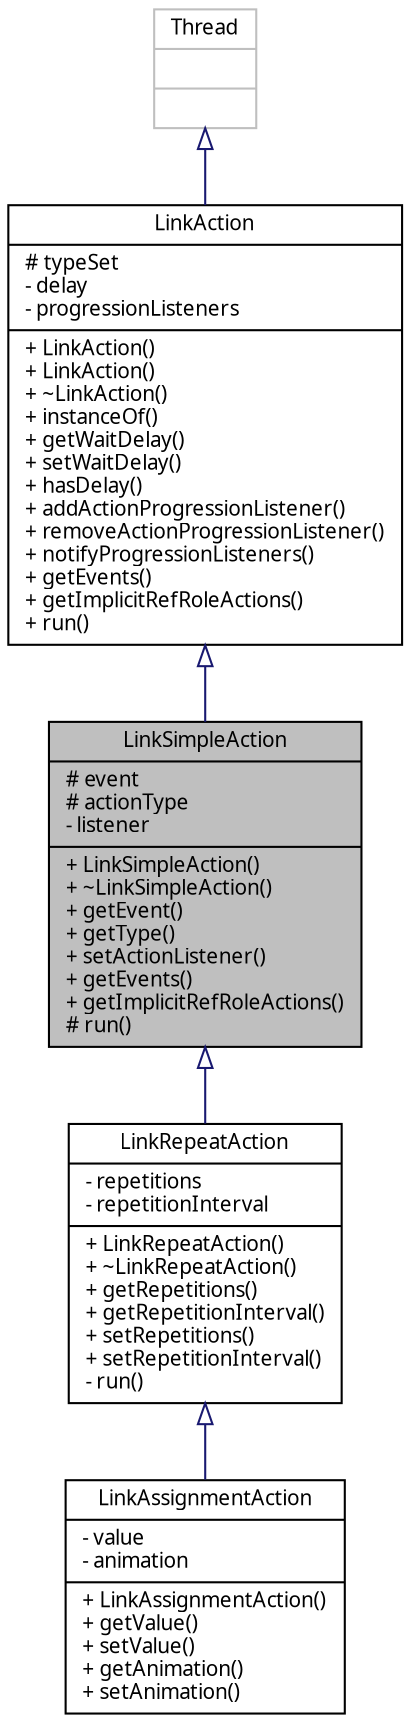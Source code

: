 digraph G
{
  edge [fontname="FreeSans.ttf",fontsize=10,labelfontname="FreeSans.ttf",labelfontsize=10];
  node [fontname="FreeSans.ttf",fontsize=10,shape=record];
  Node1 [label="{LinkSimpleAction\n|# event\l# actionType\l- listener\l|+ LinkSimpleAction()\l+ ~LinkSimpleAction()\l+ getEvent()\l+ getType()\l+ setActionListener()\l+ getEvents()\l+ getImplicitRefRoleActions()\l# run()\l}",height=0.2,width=0.4,color="black", fillcolor="grey75", style="filled" fontcolor="black"];
  Node2 -> Node1 [dir=back,color="midnightblue",fontsize=10,style="solid",arrowtail="empty",fontname="FreeSans.ttf"];
  Node2 [label="{LinkAction\n|# typeSet\l- delay\l- progressionListeners\l|+ LinkAction()\l+ LinkAction()\l+ ~LinkAction()\l+ instanceOf()\l+ getWaitDelay()\l+ setWaitDelay()\l+ hasDelay()\l+ addActionProgressionListener()\l+ removeActionProgressionListener()\l+ notifyProgressionListeners()\l+ getEvents()\l+ getImplicitRefRoleActions()\l+ run()\l}",height=0.2,width=0.4,color="black", fillcolor="white", style="filled",URL="$classbr_1_1pucrio_1_1telemidia_1_1ginga_1_1ncl_1_1model_1_1link_1_1LinkAction.html"];
  Node3 -> Node2 [dir=back,color="midnightblue",fontsize=10,style="solid",arrowtail="empty",fontname="FreeSans.ttf"];
  Node3 [label="{Thread\n||}",height=0.2,width=0.4,color="grey75", fillcolor="white", style="filled"];
  Node1 -> Node4 [dir=back,color="midnightblue",fontsize=10,style="solid",arrowtail="empty",fontname="FreeSans.ttf"];
  Node4 [label="{LinkRepeatAction\n|- repetitions\l- repetitionInterval\l|+ LinkRepeatAction()\l+ ~LinkRepeatAction()\l+ getRepetitions()\l+ getRepetitionInterval()\l+ setRepetitions()\l+ setRepetitionInterval()\l- run()\l}",height=0.2,width=0.4,color="black", fillcolor="white", style="filled",URL="$classbr_1_1pucrio_1_1telemidia_1_1ginga_1_1ncl_1_1model_1_1link_1_1LinkRepeatAction.html"];
  Node4 -> Node5 [dir=back,color="midnightblue",fontsize=10,style="solid",arrowtail="empty",fontname="FreeSans.ttf"];
  Node5 [label="{LinkAssignmentAction\n|- value\l- animation\l|+ LinkAssignmentAction()\l+ getValue()\l+ setValue()\l+ getAnimation()\l+ setAnimation()\l}",height=0.2,width=0.4,color="black", fillcolor="white", style="filled",URL="$classbr_1_1pucrio_1_1telemidia_1_1ginga_1_1ncl_1_1model_1_1link_1_1LinkAssignmentAction.html"];
}
